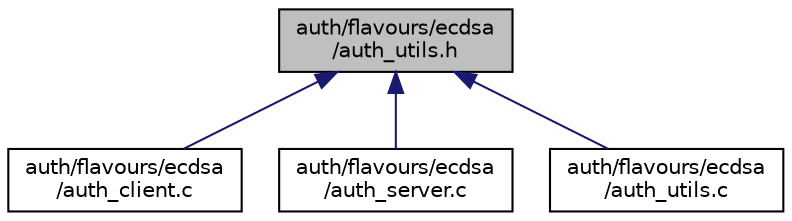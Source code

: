 digraph "auth/flavours/ecdsa/auth_utils.h"
{
  edge [fontname="Helvetica",fontsize="10",labelfontname="Helvetica",labelfontsize="10"];
  node [fontname="Helvetica",fontsize="10",shape=record];
  Node12 [label="auth/flavours/ecdsa\l/auth_utils.h",height=0.2,width=0.4,color="black", fillcolor="grey75", style="filled", fontcolor="black"];
  Node12 -> Node13 [dir="back",color="midnightblue",fontsize="10",style="solid",fontname="Helvetica"];
  Node13 [label="auth/flavours/ecdsa\l/auth_client.c",height=0.2,width=0.4,color="black", fillcolor="white", style="filled",URL="$ecdsa_2auth__client_8c.html"];
  Node12 -> Node14 [dir="back",color="midnightblue",fontsize="10",style="solid",fontname="Helvetica"];
  Node14 [label="auth/flavours/ecdsa\l/auth_server.c",height=0.2,width=0.4,color="black", fillcolor="white", style="filled",URL="$ecdsa_2auth__server_8c.html"];
  Node12 -> Node15 [dir="back",color="midnightblue",fontsize="10",style="solid",fontname="Helvetica"];
  Node15 [label="auth/flavours/ecdsa\l/auth_utils.c",height=0.2,width=0.4,color="black", fillcolor="white", style="filled",URL="$ecdsa_2auth__utils_8c.html"];
}
